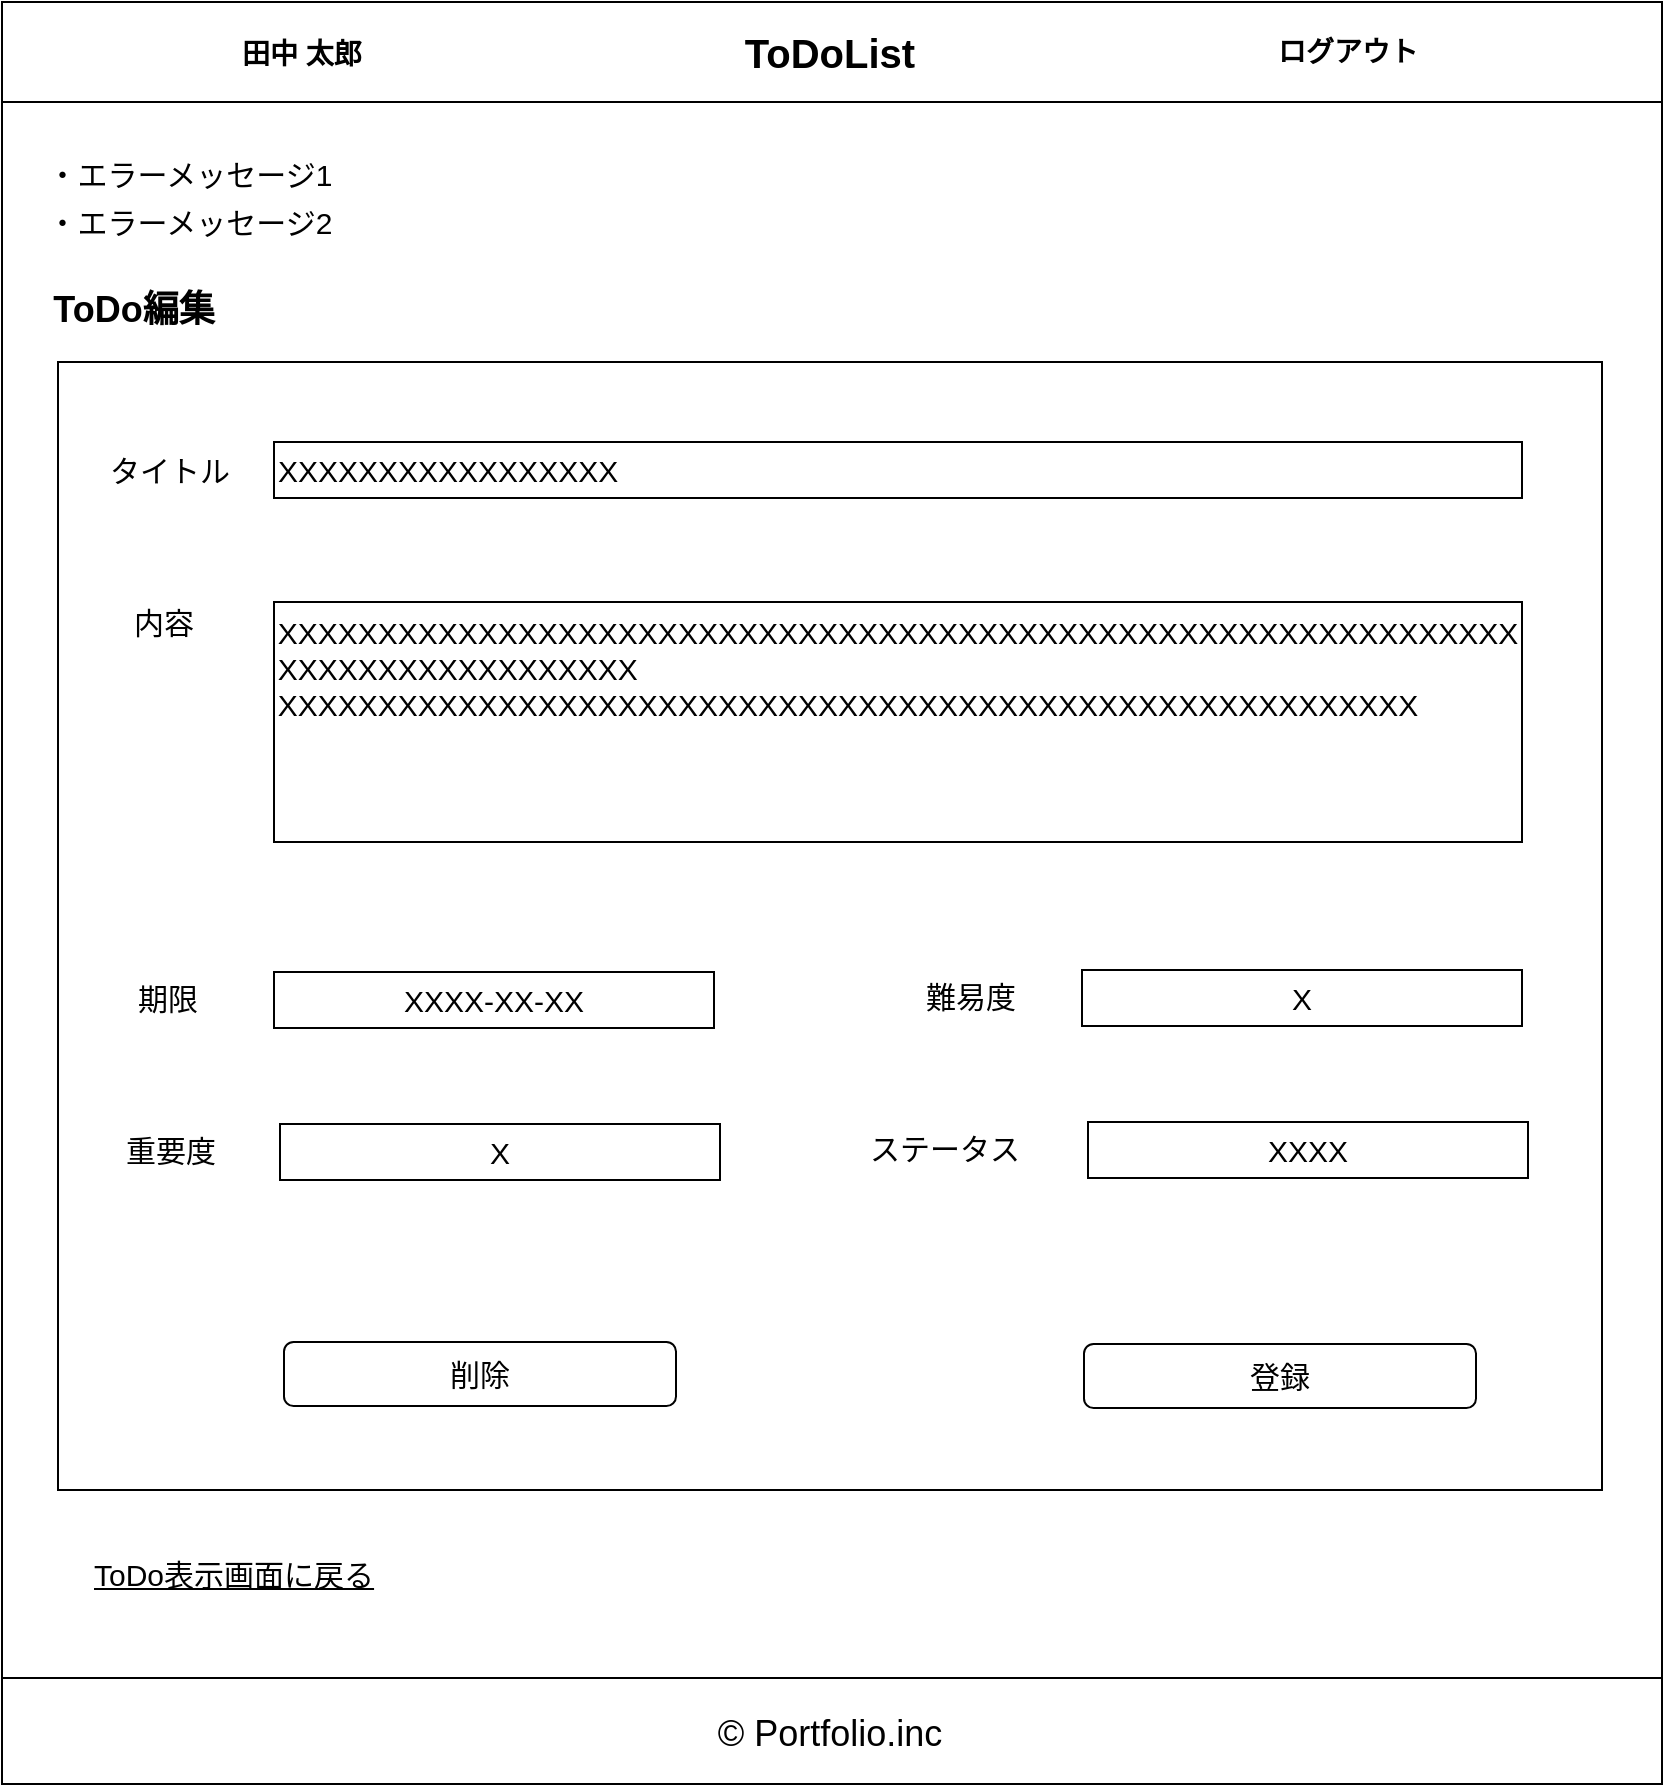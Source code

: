 <mxfile version="13.9.9" type="device"><diagram id="lAW5gfvQpGq91mGYDGwt" name="ページ1"><mxGraphModel dx="1451" dy="1955" grid="1" gridSize="4" guides="1" tooltips="1" connect="1" arrows="1" fold="1" page="1" pageScale="1" pageWidth="827" pageHeight="1169" math="0" shadow="0"><root><mxCell id="0"/><mxCell id="1" parent="0"/><mxCell id="KEuncwygjHZbyqNy_YQT-34" value="" style="group" parent="1" vertex="1" connectable="0"><mxGeometry y="-48" width="830" height="880" as="geometry"/></mxCell><mxCell id="tP_qFb6u1pj_dAxfEfU8-1" value="" style="rounded=0;whiteSpace=wrap;html=1;" parent="KEuncwygjHZbyqNy_YQT-34" vertex="1"><mxGeometry y="0.5" width="830" height="879.5" as="geometry"/></mxCell><mxCell id="tP_qFb6u1pj_dAxfEfU8-2" value="" style="rounded=0;whiteSpace=wrap;html=1;" parent="KEuncwygjHZbyqNy_YQT-34" vertex="1"><mxGeometry width="830" height="50" as="geometry"/></mxCell><mxCell id="tP_qFb6u1pj_dAxfEfU8-3" value="&lt;b&gt;&lt;font style=&quot;font-size: 20px&quot;&gt;ToDoList&lt;/font&gt;&lt;/b&gt;" style="text;html=1;strokeColor=none;fillColor=none;align=center;verticalAlign=middle;whiteSpace=wrap;rounded=0;strokeWidth=4;" parent="KEuncwygjHZbyqNy_YQT-34" vertex="1"><mxGeometry x="334" y="10" width="160" height="30" as="geometry"/></mxCell><mxCell id="tP_qFb6u1pj_dAxfEfU8-8" value="" style="rounded=0;whiteSpace=wrap;html=1;" parent="KEuncwygjHZbyqNy_YQT-34" vertex="1"><mxGeometry y="838" width="830" height="53" as="geometry"/></mxCell><mxCell id="tP_qFb6u1pj_dAxfEfU8-9" value="&lt;font style=&quot;font-size: 18px&quot;&gt;© Portfolio.inc&lt;/font&gt;" style="text;html=1;strokeColor=none;fillColor=none;align=center;verticalAlign=middle;whiteSpace=wrap;rounded=0;fontSize=20;" parent="KEuncwygjHZbyqNy_YQT-34" vertex="1"><mxGeometry x="298" y="854.5" width="232" height="20" as="geometry"/></mxCell><mxCell id="KEuncwygjHZbyqNy_YQT-17" value="&lt;span style=&quot;font-size: 14px;&quot;&gt;&lt;b style=&quot;font-size: 14px;&quot;&gt;田中 太郎&lt;/b&gt;&lt;/span&gt;" style="text;html=1;strokeColor=none;fillColor=none;align=center;verticalAlign=middle;whiteSpace=wrap;rounded=0;fontSize=14;" parent="KEuncwygjHZbyqNy_YQT-34" vertex="1"><mxGeometry x="100" y="16" width="100" height="20" as="geometry"/></mxCell><mxCell id="KEuncwygjHZbyqNy_YQT-21" value="&lt;b&gt;ログアウト&lt;/b&gt;" style="text;html=1;strokeColor=none;fillColor=none;align=center;verticalAlign=middle;whiteSpace=wrap;rounded=0;fontSize=14;" parent="KEuncwygjHZbyqNy_YQT-34" vertex="1"><mxGeometry x="623" y="15" width="100" height="20" as="geometry"/></mxCell><mxCell id="KEuncwygjHZbyqNy_YQT-14" value="" style="rounded=0;whiteSpace=wrap;html=1;fillColor=none;" parent="KEuncwygjHZbyqNy_YQT-34" vertex="1"><mxGeometry x="28" y="180" width="772" height="564" as="geometry"/></mxCell><mxCell id="249utH4H3VEhiZY-PdCE-3" value="&lt;font size=&quot;1&quot;&gt;&lt;b style=&quot;font-size: 18px&quot;&gt;ToDo編集&lt;/b&gt;&lt;/font&gt;" style="text;html=1;strokeColor=none;fillColor=none;align=center;verticalAlign=middle;whiteSpace=wrap;rounded=0;fontSize=17;" parent="KEuncwygjHZbyqNy_YQT-34" vertex="1"><mxGeometry x="16" y="144" width="100" height="20" as="geometry"/></mxCell><mxCell id="249utH4H3VEhiZY-PdCE-5" value="タイトル" style="text;html=1;strokeColor=none;fillColor=none;align=left;verticalAlign=middle;whiteSpace=wrap;rounded=0;fontSize=15;" parent="KEuncwygjHZbyqNy_YQT-34" vertex="1"><mxGeometry x="52" y="224" width="82" height="20" as="geometry"/></mxCell><mxCell id="249utH4H3VEhiZY-PdCE-11" value="内容" style="text;html=1;strokeColor=none;fillColor=none;align=left;verticalAlign=middle;whiteSpace=wrap;rounded=0;fontSize=15;" parent="KEuncwygjHZbyqNy_YQT-34" vertex="1"><mxGeometry x="64" y="300" width="128" height="20" as="geometry"/></mxCell><mxCell id="249utH4H3VEhiZY-PdCE-12" value="XXXXXXXXXXXXXXXXX" style="rounded=0;whiteSpace=wrap;html=1;fontSize=15;align=left;" parent="KEuncwygjHZbyqNy_YQT-34" vertex="1"><mxGeometry x="136" y="220" width="624" height="28" as="geometry"/></mxCell><mxCell id="249utH4H3VEhiZY-PdCE-19" value="XXXXXXXXXXXXXXXXXXXXXXXXXXXXXXXXXXXXXXXXXXXXXXXXXXXXXXXXXXXXXX&lt;br&gt;&lt;div style=&quot;text-align: left&quot;&gt;&lt;span&gt;XXXXXXXXXXXXXXXXXX&lt;/span&gt;&lt;/div&gt;&lt;div style=&quot;text-align: left&quot;&gt;&lt;span&gt;XXXXXXXXXXXXXXXXXXXXXXXXXXXXXXXXXXXXXXXXXXXXXXXXXXXXXXXXX&lt;/span&gt;&lt;/div&gt;&lt;div style=&quot;text-align: left&quot;&gt;&lt;span&gt;&lt;br&gt;&lt;/span&gt;&lt;/div&gt;&lt;div style=&quot;text-align: left&quot;&gt;&lt;span&gt;&lt;br&gt;&lt;/span&gt;&lt;/div&gt;&lt;div style=&quot;text-align: left&quot;&gt;&lt;span&gt;&lt;br&gt;&lt;/span&gt;&lt;/div&gt;" style="rounded=0;whiteSpace=wrap;html=1;fontSize=15;" parent="KEuncwygjHZbyqNy_YQT-34" vertex="1"><mxGeometry x="136" y="300" width="624" height="120" as="geometry"/></mxCell><mxCell id="249utH4H3VEhiZY-PdCE-21" value="期限" style="text;html=1;strokeColor=none;fillColor=none;align=left;verticalAlign=middle;whiteSpace=wrap;rounded=0;fontSize=15;" parent="KEuncwygjHZbyqNy_YQT-34" vertex="1"><mxGeometry x="66" y="488" width="40" height="20" as="geometry"/></mxCell><mxCell id="249utH4H3VEhiZY-PdCE-22" value="XXXX-XX-XX" style="rounded=0;whiteSpace=wrap;html=1;fontSize=15;" parent="KEuncwygjHZbyqNy_YQT-34" vertex="1"><mxGeometry x="136" y="485" width="220" height="28" as="geometry"/></mxCell><mxCell id="249utH4H3VEhiZY-PdCE-27" value="登録" style="rounded=1;whiteSpace=wrap;html=1;fontSize=15;align=center;" parent="KEuncwygjHZbyqNy_YQT-34" vertex="1"><mxGeometry x="541" y="671" width="196" height="32" as="geometry"/></mxCell><mxCell id="249utH4H3VEhiZY-PdCE-28" value="・エラーメッセージ1" style="text;html=1;strokeColor=none;fillColor=none;align=center;verticalAlign=middle;whiteSpace=wrap;rounded=0;fontSize=15;" parent="KEuncwygjHZbyqNy_YQT-34" vertex="1"><mxGeometry x="16" y="76" width="156" height="20" as="geometry"/></mxCell><mxCell id="249utH4H3VEhiZY-PdCE-29" value="・エラーメッセージ2" style="text;html=1;strokeColor=none;fillColor=none;align=center;verticalAlign=middle;whiteSpace=wrap;rounded=0;fontSize=15;" parent="KEuncwygjHZbyqNy_YQT-34" vertex="1"><mxGeometry x="16" y="100" width="156" height="20" as="geometry"/></mxCell><mxCell id="ERkbxo-ZdV1NW_7dBbPt-1" value="ToDo表示画面に戻る" style="text;html=1;strokeColor=none;fillColor=none;align=left;verticalAlign=middle;whiteSpace=wrap;rounded=0;fontSize=15;fontStyle=4" parent="KEuncwygjHZbyqNy_YQT-34" vertex="1"><mxGeometry x="44" y="776" width="376" height="20" as="geometry"/></mxCell><mxCell id="bKpVak2QwdfWLiCv2E72-17" value="難易度" style="text;html=1;strokeColor=none;fillColor=none;align=left;verticalAlign=middle;whiteSpace=wrap;rounded=0;fontSize=15;" vertex="1" parent="1"><mxGeometry x="460" y="439" width="50" height="20" as="geometry"/></mxCell><mxCell id="bKpVak2QwdfWLiCv2E72-18" value="X" style="rounded=0;whiteSpace=wrap;html=1;fontSize=15;" vertex="1" parent="1"><mxGeometry x="540" y="436" width="220" height="28" as="geometry"/></mxCell><mxCell id="bKpVak2QwdfWLiCv2E72-29" value="重要度" style="text;html=1;strokeColor=none;fillColor=none;align=left;verticalAlign=middle;whiteSpace=wrap;rounded=0;fontSize=15;" vertex="1" parent="1"><mxGeometry x="60" y="516" width="49" height="20" as="geometry"/></mxCell><mxCell id="bKpVak2QwdfWLiCv2E72-30" value="X" style="rounded=0;whiteSpace=wrap;html=1;fontSize=15;" vertex="1" parent="1"><mxGeometry x="139" y="513" width="220" height="28" as="geometry"/></mxCell><mxCell id="bKpVak2QwdfWLiCv2E72-33" value="ステータス" style="text;html=1;strokeColor=none;fillColor=none;align=left;verticalAlign=middle;whiteSpace=wrap;rounded=0;fontSize=15;" vertex="1" parent="1"><mxGeometry x="432" y="515" width="81" height="20" as="geometry"/></mxCell><mxCell id="bKpVak2QwdfWLiCv2E72-34" value="XXXX" style="rounded=0;whiteSpace=wrap;html=1;fontSize=15;" vertex="1" parent="1"><mxGeometry x="543" y="512" width="220" height="28" as="geometry"/></mxCell><mxCell id="bKpVak2QwdfWLiCv2E72-38" value="削除" style="rounded=1;whiteSpace=wrap;html=1;fontSize=15;align=center;" vertex="1" parent="1"><mxGeometry x="141" y="622" width="196" height="32" as="geometry"/></mxCell></root></mxGraphModel></diagram></mxfile>